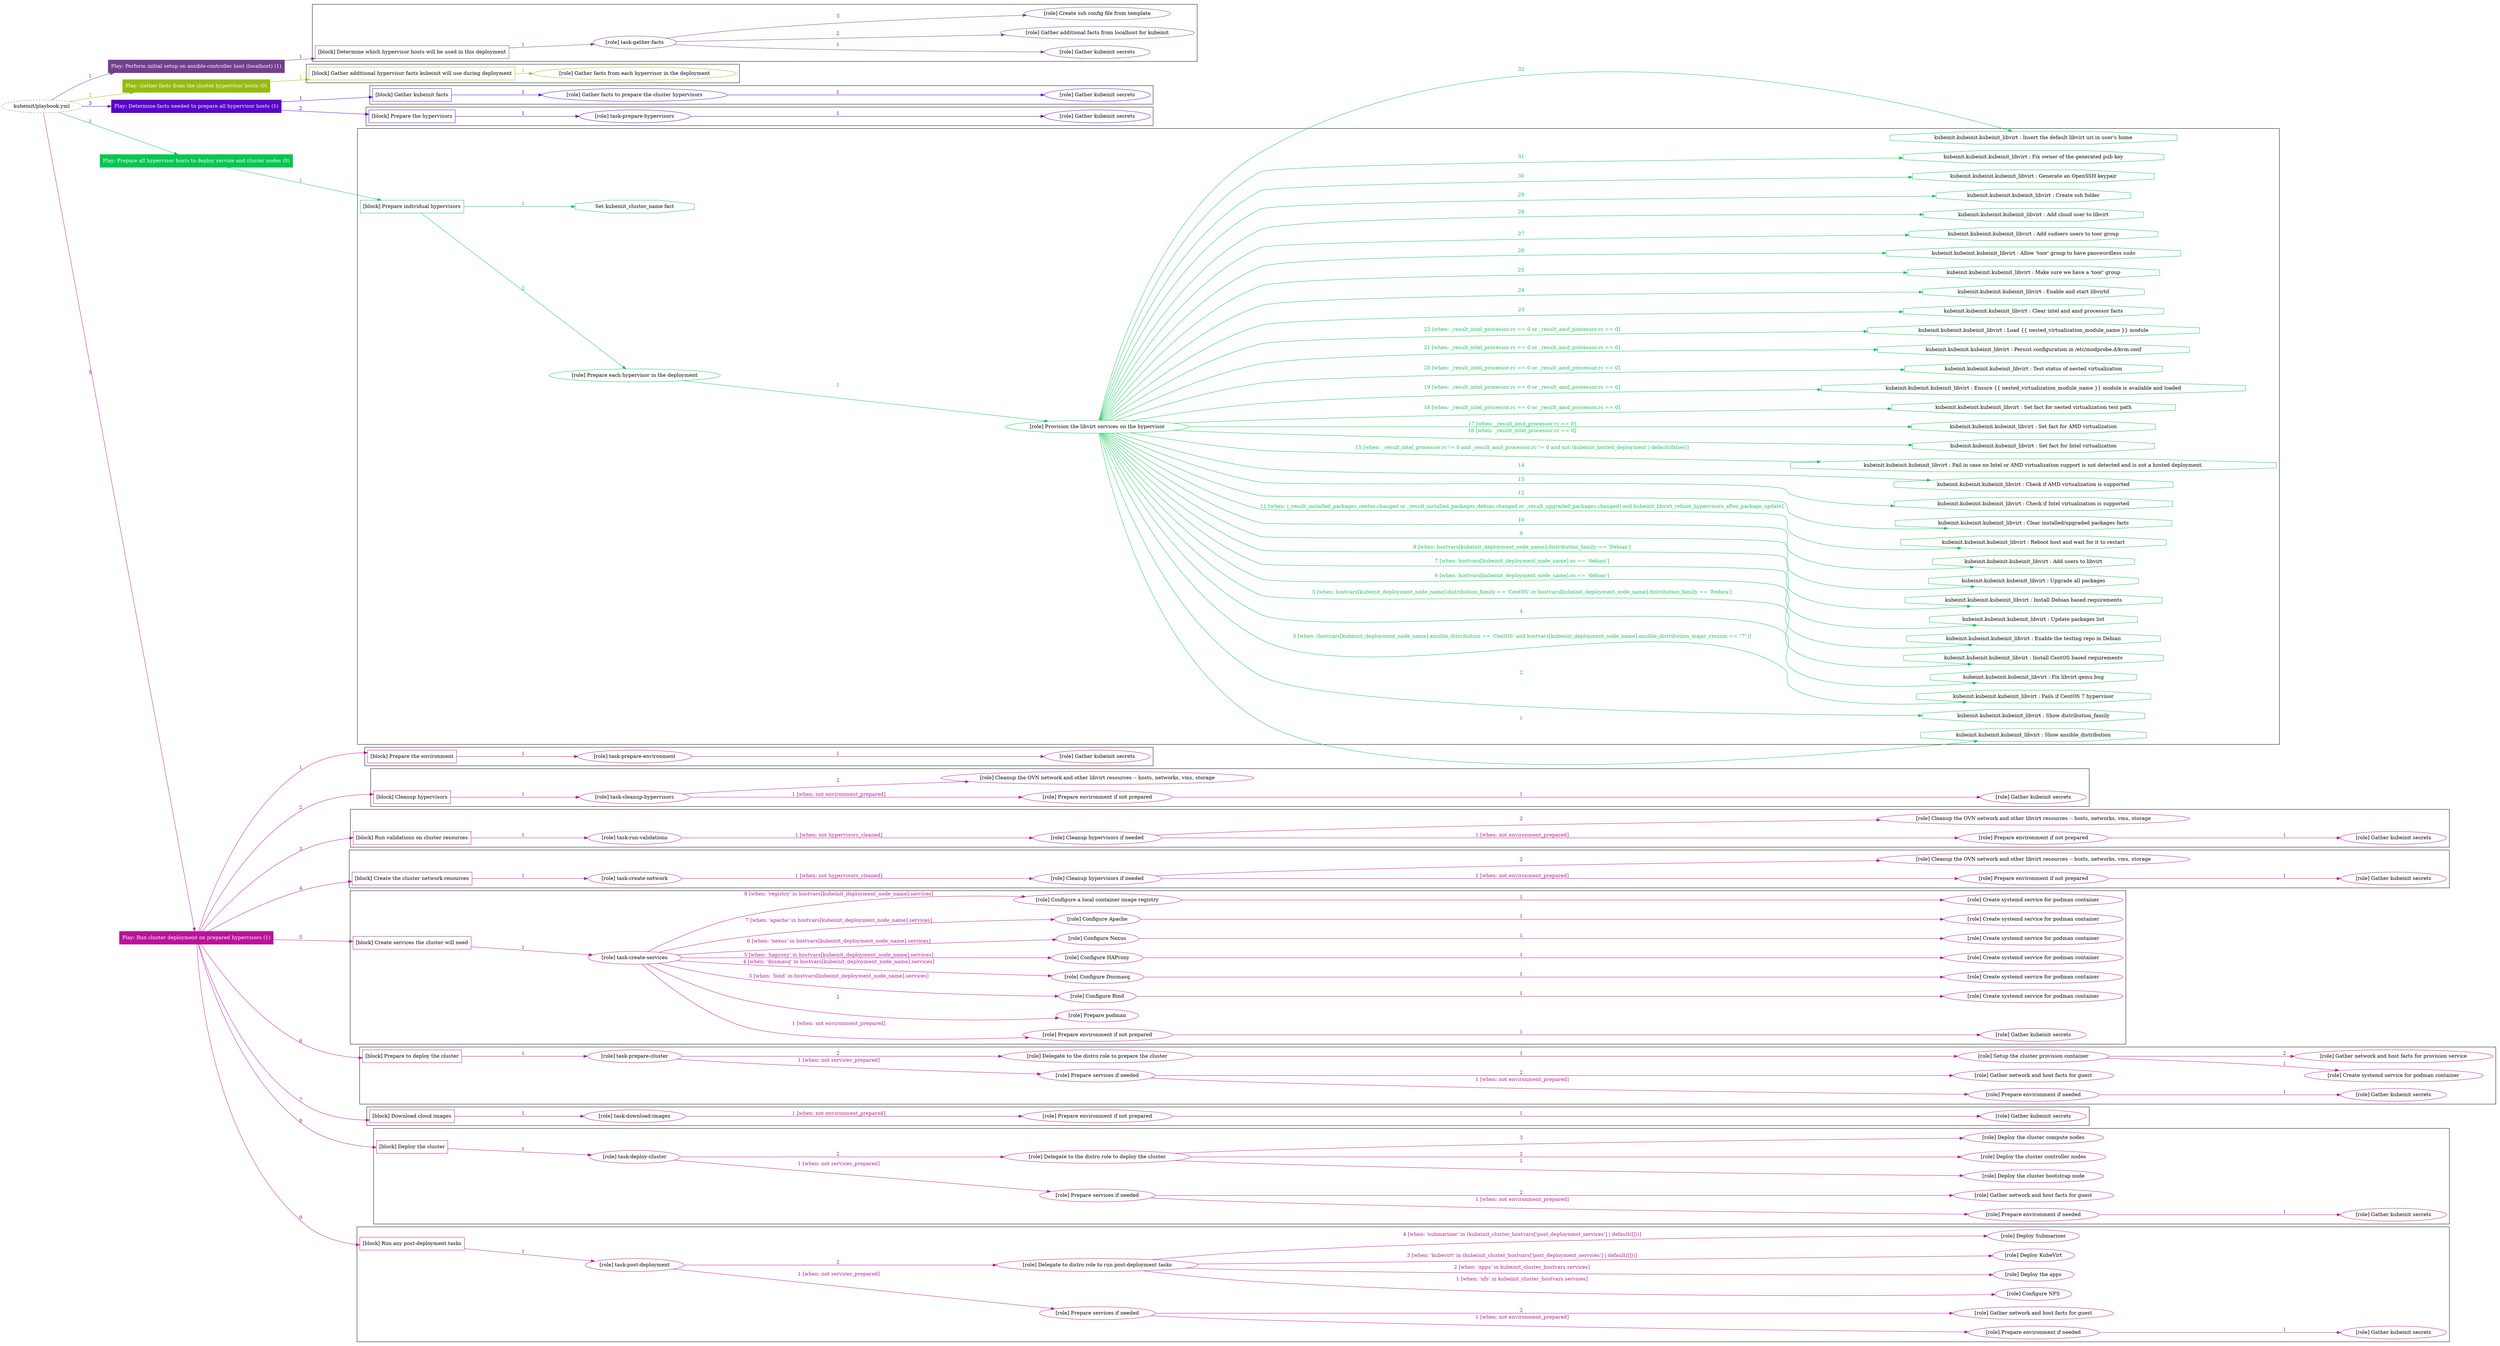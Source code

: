 digraph {
	graph [concentrate=true ordering=in rankdir=LR ratio=fill]
	edge [esep=5 sep=10]
	"kubeinit/playbook.yml" [URL="/home/runner/work/kubeinit/kubeinit/kubeinit/playbook.yml" id=playbook_eee17487 style=dotted]
	"kubeinit/playbook.yml" -> play_51c84864 [label="1 " color="#723e8e" fontcolor="#723e8e" id=edge_17001f1f labeltooltip="1 " tooltip="1 "]
	subgraph "Play: Perform initial setup on ansible-controller host (localhost) (1)" {
		play_51c84864 [label="Play: Perform initial setup on ansible-controller host (localhost) (1)" URL="/home/runner/work/kubeinit/kubeinit/kubeinit/playbook.yml" color="#723e8e" fontcolor="#ffffff" id=play_51c84864 shape=box style=filled tooltip=localhost]
		play_51c84864 -> block_b42829f3 [label=1 color="#723e8e" fontcolor="#723e8e" id=edge_86d66d93 labeltooltip=1 tooltip=1]
		subgraph cluster_block_b42829f3 {
			block_b42829f3 [label="[block] Determine which hypervisor hosts will be used in this deployment" URL="/home/runner/work/kubeinit/kubeinit/kubeinit/playbook.yml" color="#723e8e" id=block_b42829f3 labeltooltip="Determine which hypervisor hosts will be used in this deployment" shape=box tooltip="Determine which hypervisor hosts will be used in this deployment"]
			block_b42829f3 -> role_e17534de [label="1 " color="#723e8e" fontcolor="#723e8e" id=edge_4f4b98d3 labeltooltip="1 " tooltip="1 "]
			subgraph "task-gather-facts" {
				role_e17534de [label="[role] task-gather-facts" URL="/home/runner/work/kubeinit/kubeinit/kubeinit/playbook.yml" color="#723e8e" id=role_e17534de tooltip="task-gather-facts"]
				role_e17534de -> role_aac86983 [label="1 " color="#723e8e" fontcolor="#723e8e" id=edge_a7d7f62d labeltooltip="1 " tooltip="1 "]
				subgraph "Gather kubeinit secrets" {
					role_aac86983 [label="[role] Gather kubeinit secrets" URL="/home/runner/.ansible/collections/ansible_collections/kubeinit/kubeinit/roles/kubeinit_prepare/tasks/build_hypervisors_group.yml" color="#723e8e" id=role_aac86983 tooltip="Gather kubeinit secrets"]
				}
				role_e17534de -> role_e6e38bf9 [label="2 " color="#723e8e" fontcolor="#723e8e" id=edge_bf6f5079 labeltooltip="2 " tooltip="2 "]
				subgraph "Gather additional facts from localhost for kubeinit" {
					role_e6e38bf9 [label="[role] Gather additional facts from localhost for kubeinit" URL="/home/runner/.ansible/collections/ansible_collections/kubeinit/kubeinit/roles/kubeinit_prepare/tasks/build_hypervisors_group.yml" color="#723e8e" id=role_e6e38bf9 tooltip="Gather additional facts from localhost for kubeinit"]
				}
				role_e17534de -> role_c17a2ff7 [label="3 " color="#723e8e" fontcolor="#723e8e" id=edge_ed86608c labeltooltip="3 " tooltip="3 "]
				subgraph "Create ssh config file from template" {
					role_c17a2ff7 [label="[role] Create ssh config file from template" URL="/home/runner/.ansible/collections/ansible_collections/kubeinit/kubeinit/roles/kubeinit_prepare/tasks/build_hypervisors_group.yml" color="#723e8e" id=role_c17a2ff7 tooltip="Create ssh config file from template"]
				}
			}
		}
	}
	"kubeinit/playbook.yml" -> play_e828fafc [label="2 " color="#96bc10" fontcolor="#96bc10" id=edge_9ca5baa5 labeltooltip="2 " tooltip="2 "]
	subgraph "Play: Gather facts from the cluster hypervisor hosts (0)" {
		play_e828fafc [label="Play: Gather facts from the cluster hypervisor hosts (0)" URL="/home/runner/work/kubeinit/kubeinit/kubeinit/playbook.yml" color="#96bc10" fontcolor="#ffffff" id=play_e828fafc shape=box style=filled tooltip="Play: Gather facts from the cluster hypervisor hosts (0)"]
		play_e828fafc -> block_fffd7099 [label=1 color="#96bc10" fontcolor="#96bc10" id=edge_1f05249b labeltooltip=1 tooltip=1]
		subgraph cluster_block_fffd7099 {
			block_fffd7099 [label="[block] Gather additional hypervisor facts kubeinit will use during deployment" URL="/home/runner/work/kubeinit/kubeinit/kubeinit/playbook.yml" color="#96bc10" id=block_fffd7099 labeltooltip="Gather additional hypervisor facts kubeinit will use during deployment" shape=box tooltip="Gather additional hypervisor facts kubeinit will use during deployment"]
			block_fffd7099 -> role_979dbbd9 [label="1 " color="#96bc10" fontcolor="#96bc10" id=edge_84143d86 labeltooltip="1 " tooltip="1 "]
			subgraph "Gather facts from each hypervisor in the deployment" {
				role_979dbbd9 [label="[role] Gather facts from each hypervisor in the deployment" URL="/home/runner/work/kubeinit/kubeinit/kubeinit/playbook.yml" color="#96bc10" id=role_979dbbd9 tooltip="Gather facts from each hypervisor in the deployment"]
			}
		}
	}
	"kubeinit/playbook.yml" -> play_cdf564fc [label="3 " color="#5903c9" fontcolor="#5903c9" id=edge_a78376c3 labeltooltip="3 " tooltip="3 "]
	subgraph "Play: Determine facts needed to prepare all hypervisor hosts (1)" {
		play_cdf564fc [label="Play: Determine facts needed to prepare all hypervisor hosts (1)" URL="/home/runner/work/kubeinit/kubeinit/kubeinit/playbook.yml" color="#5903c9" fontcolor="#ffffff" id=play_cdf564fc shape=box style=filled tooltip=localhost]
		play_cdf564fc -> block_a71ff6fb [label=1 color="#5903c9" fontcolor="#5903c9" id=edge_b8e9ed52 labeltooltip=1 tooltip=1]
		subgraph cluster_block_a71ff6fb {
			block_a71ff6fb [label="[block] Gather kubeinit facts" URL="/home/runner/work/kubeinit/kubeinit/kubeinit/playbook.yml" color="#5903c9" id=block_a71ff6fb labeltooltip="Gather kubeinit facts" shape=box tooltip="Gather kubeinit facts"]
			block_a71ff6fb -> role_0455f6a4 [label="1 " color="#5903c9" fontcolor="#5903c9" id=edge_c8e82474 labeltooltip="1 " tooltip="1 "]
			subgraph "Gather facts to prepare the cluster hypervisors" {
				role_0455f6a4 [label="[role] Gather facts to prepare the cluster hypervisors" URL="/home/runner/work/kubeinit/kubeinit/kubeinit/playbook.yml" color="#5903c9" id=role_0455f6a4 tooltip="Gather facts to prepare the cluster hypervisors"]
				role_0455f6a4 -> role_c30722d1 [label="1 " color="#5903c9" fontcolor="#5903c9" id=edge_0daf46a0 labeltooltip="1 " tooltip="1 "]
				subgraph "Gather kubeinit secrets" {
					role_c30722d1 [label="[role] Gather kubeinit secrets" URL="/home/runner/.ansible/collections/ansible_collections/kubeinit/kubeinit/roles/kubeinit_prepare/tasks/gather_kubeinit_facts.yml" color="#5903c9" id=role_c30722d1 tooltip="Gather kubeinit secrets"]
				}
			}
		}
		play_cdf564fc -> block_2e474a03 [label=2 color="#5903c9" fontcolor="#5903c9" id=edge_0022567d labeltooltip=2 tooltip=2]
		subgraph cluster_block_2e474a03 {
			block_2e474a03 [label="[block] Prepare the hypervisors" URL="/home/runner/work/kubeinit/kubeinit/kubeinit/playbook.yml" color="#5903c9" id=block_2e474a03 labeltooltip="Prepare the hypervisors" shape=box tooltip="Prepare the hypervisors"]
			block_2e474a03 -> role_ded8661f [label="1 " color="#5903c9" fontcolor="#5903c9" id=edge_3e96e3b9 labeltooltip="1 " tooltip="1 "]
			subgraph "task-prepare-hypervisors" {
				role_ded8661f [label="[role] task-prepare-hypervisors" URL="/home/runner/work/kubeinit/kubeinit/kubeinit/playbook.yml" color="#5903c9" id=role_ded8661f tooltip="task-prepare-hypervisors"]
				role_ded8661f -> role_fd26560b [label="1 " color="#5903c9" fontcolor="#5903c9" id=edge_75e65d29 labeltooltip="1 " tooltip="1 "]
				subgraph "Gather kubeinit secrets" {
					role_fd26560b [label="[role] Gather kubeinit secrets" URL="/home/runner/.ansible/collections/ansible_collections/kubeinit/kubeinit/roles/kubeinit_prepare/tasks/gather_kubeinit_facts.yml" color="#5903c9" id=role_fd26560b tooltip="Gather kubeinit secrets"]
				}
			}
		}
	}
	"kubeinit/playbook.yml" -> play_bd50b5c1 [label="4 " color="#06c653" fontcolor="#06c653" id=edge_c337cd98 labeltooltip="4 " tooltip="4 "]
	subgraph "Play: Prepare all hypervisor hosts to deploy service and cluster nodes (0)" {
		play_bd50b5c1 [label="Play: Prepare all hypervisor hosts to deploy service and cluster nodes (0)" URL="/home/runner/work/kubeinit/kubeinit/kubeinit/playbook.yml" color="#06c653" fontcolor="#ffffff" id=play_bd50b5c1 shape=box style=filled tooltip="Play: Prepare all hypervisor hosts to deploy service and cluster nodes (0)"]
		play_bd50b5c1 -> block_68810e50 [label=1 color="#06c653" fontcolor="#06c653" id=edge_79bfdb6b labeltooltip=1 tooltip=1]
		subgraph cluster_block_68810e50 {
			block_68810e50 [label="[block] Prepare individual hypervisors" URL="/home/runner/work/kubeinit/kubeinit/kubeinit/playbook.yml" color="#06c653" id=block_68810e50 labeltooltip="Prepare individual hypervisors" shape=box tooltip="Prepare individual hypervisors"]
			block_68810e50 -> role_e403179e [label="2 " color="#06c653" fontcolor="#06c653" id=edge_1940b22f labeltooltip="2 " tooltip="2 "]
			subgraph "Prepare each hypervisor in the deployment" {
				role_e403179e [label="[role] Prepare each hypervisor in the deployment" URL="/home/runner/work/kubeinit/kubeinit/kubeinit/playbook.yml" color="#06c653" id=role_e403179e tooltip="Prepare each hypervisor in the deployment"]
				role_e403179e -> role_c7617b25 [label="1 " color="#06c653" fontcolor="#06c653" id=edge_ad38b9e5 labeltooltip="1 " tooltip="1 "]
				subgraph "Provision the libvirt services on the hypervisor" {
					role_c7617b25 [label="[role] Provision the libvirt services on the hypervisor" URL="/home/runner/.ansible/collections/ansible_collections/kubeinit/kubeinit/roles/kubeinit_prepare/tasks/prepare_hypervisor.yml" color="#06c653" id=role_c7617b25 tooltip="Provision the libvirt services on the hypervisor"]
					task_015330b9 [label="kubeinit.kubeinit.kubeinit_libvirt : Show ansible_distribution" URL="/home/runner/.ansible/collections/ansible_collections/kubeinit/kubeinit/roles/kubeinit_libvirt/tasks/main.yml" color="#06c653" id=task_015330b9 shape=octagon tooltip="kubeinit.kubeinit.kubeinit_libvirt : Show ansible_distribution"]
					role_c7617b25 -> task_015330b9 [label="1 " color="#06c653" fontcolor="#06c653" id=edge_4a98eef2 labeltooltip="1 " tooltip="1 "]
					task_9ec7dd40 [label="kubeinit.kubeinit.kubeinit_libvirt : Show distribution_family" URL="/home/runner/.ansible/collections/ansible_collections/kubeinit/kubeinit/roles/kubeinit_libvirt/tasks/main.yml" color="#06c653" id=task_9ec7dd40 shape=octagon tooltip="kubeinit.kubeinit.kubeinit_libvirt : Show distribution_family"]
					role_c7617b25 -> task_9ec7dd40 [label="2 " color="#06c653" fontcolor="#06c653" id=edge_1733e21b labeltooltip="2 " tooltip="2 "]
					task_d15f31a3 [label="kubeinit.kubeinit.kubeinit_libvirt : Fails if CentOS 7 hypervisor" URL="/home/runner/.ansible/collections/ansible_collections/kubeinit/kubeinit/roles/kubeinit_libvirt/tasks/main.yml" color="#06c653" id=task_d15f31a3 shape=octagon tooltip="kubeinit.kubeinit.kubeinit_libvirt : Fails if CentOS 7 hypervisor"]
					role_c7617b25 -> task_d15f31a3 [label="3 [when: (hostvars[kubeinit_deployment_node_name].ansible_distribution == 'CentOS' and hostvars[kubeinit_deployment_node_name].ansible_distribution_major_version == \"7\")]" color="#06c653" fontcolor="#06c653" id=edge_605891ac labeltooltip="3 [when: (hostvars[kubeinit_deployment_node_name].ansible_distribution == 'CentOS' and hostvars[kubeinit_deployment_node_name].ansible_distribution_major_version == \"7\")]" tooltip="3 [when: (hostvars[kubeinit_deployment_node_name].ansible_distribution == 'CentOS' and hostvars[kubeinit_deployment_node_name].ansible_distribution_major_version == \"7\")]"]
					task_e585adc6 [label="kubeinit.kubeinit.kubeinit_libvirt : Fix libvirt qemu bug" URL="/home/runner/.ansible/collections/ansible_collections/kubeinit/kubeinit/roles/kubeinit_libvirt/tasks/main.yml" color="#06c653" id=task_e585adc6 shape=octagon tooltip="kubeinit.kubeinit.kubeinit_libvirt : Fix libvirt qemu bug"]
					role_c7617b25 -> task_e585adc6 [label="4 " color="#06c653" fontcolor="#06c653" id=edge_732dd17a labeltooltip="4 " tooltip="4 "]
					task_e45b2b1a [label="kubeinit.kubeinit.kubeinit_libvirt : Install CentOS based requirements" URL="/home/runner/.ansible/collections/ansible_collections/kubeinit/kubeinit/roles/kubeinit_libvirt/tasks/main.yml" color="#06c653" id=task_e45b2b1a shape=octagon tooltip="kubeinit.kubeinit.kubeinit_libvirt : Install CentOS based requirements"]
					role_c7617b25 -> task_e45b2b1a [label="5 [when: hostvars[kubeinit_deployment_node_name].distribution_family == 'CentOS' or hostvars[kubeinit_deployment_node_name].distribution_family == 'Fedora']" color="#06c653" fontcolor="#06c653" id=edge_e744ebd6 labeltooltip="5 [when: hostvars[kubeinit_deployment_node_name].distribution_family == 'CentOS' or hostvars[kubeinit_deployment_node_name].distribution_family == 'Fedora']" tooltip="5 [when: hostvars[kubeinit_deployment_node_name].distribution_family == 'CentOS' or hostvars[kubeinit_deployment_node_name].distribution_family == 'Fedora']"]
					task_3b630af4 [label="kubeinit.kubeinit.kubeinit_libvirt : Enable the testing repo in Debian" URL="/home/runner/.ansible/collections/ansible_collections/kubeinit/kubeinit/roles/kubeinit_libvirt/tasks/main.yml" color="#06c653" id=task_3b630af4 shape=octagon tooltip="kubeinit.kubeinit.kubeinit_libvirt : Enable the testing repo in Debian"]
					role_c7617b25 -> task_3b630af4 [label="6 [when: hostvars[kubeinit_deployment_node_name].os == 'debian']" color="#06c653" fontcolor="#06c653" id=edge_eb580d60 labeltooltip="6 [when: hostvars[kubeinit_deployment_node_name].os == 'debian']" tooltip="6 [when: hostvars[kubeinit_deployment_node_name].os == 'debian']"]
					task_eb8d764b [label="kubeinit.kubeinit.kubeinit_libvirt : Update packages list" URL="/home/runner/.ansible/collections/ansible_collections/kubeinit/kubeinit/roles/kubeinit_libvirt/tasks/main.yml" color="#06c653" id=task_eb8d764b shape=octagon tooltip="kubeinit.kubeinit.kubeinit_libvirt : Update packages list"]
					role_c7617b25 -> task_eb8d764b [label="7 [when: hostvars[kubeinit_deployment_node_name].os == 'debian']" color="#06c653" fontcolor="#06c653" id=edge_65a8851b labeltooltip="7 [when: hostvars[kubeinit_deployment_node_name].os == 'debian']" tooltip="7 [when: hostvars[kubeinit_deployment_node_name].os == 'debian']"]
					task_95019a1d [label="kubeinit.kubeinit.kubeinit_libvirt : Install Debian based requirements" URL="/home/runner/.ansible/collections/ansible_collections/kubeinit/kubeinit/roles/kubeinit_libvirt/tasks/main.yml" color="#06c653" id=task_95019a1d shape=octagon tooltip="kubeinit.kubeinit.kubeinit_libvirt : Install Debian based requirements"]
					role_c7617b25 -> task_95019a1d [label="8 [when: hostvars[kubeinit_deployment_node_name].distribution_family == 'Debian']" color="#06c653" fontcolor="#06c653" id=edge_958605c6 labeltooltip="8 [when: hostvars[kubeinit_deployment_node_name].distribution_family == 'Debian']" tooltip="8 [when: hostvars[kubeinit_deployment_node_name].distribution_family == 'Debian']"]
					task_ad9340c2 [label="kubeinit.kubeinit.kubeinit_libvirt : Upgrade all packages" URL="/home/runner/.ansible/collections/ansible_collections/kubeinit/kubeinit/roles/kubeinit_libvirt/tasks/main.yml" color="#06c653" id=task_ad9340c2 shape=octagon tooltip="kubeinit.kubeinit.kubeinit_libvirt : Upgrade all packages"]
					role_c7617b25 -> task_ad9340c2 [label="9 " color="#06c653" fontcolor="#06c653" id=edge_3aa9dc82 labeltooltip="9 " tooltip="9 "]
					task_238c9823 [label="kubeinit.kubeinit.kubeinit_libvirt : Add users to libvirt" URL="/home/runner/.ansible/collections/ansible_collections/kubeinit/kubeinit/roles/kubeinit_libvirt/tasks/main.yml" color="#06c653" id=task_238c9823 shape=octagon tooltip="kubeinit.kubeinit.kubeinit_libvirt : Add users to libvirt"]
					role_c7617b25 -> task_238c9823 [label="10 " color="#06c653" fontcolor="#06c653" id=edge_38fa9085 labeltooltip="10 " tooltip="10 "]
					task_ed1239c3 [label="kubeinit.kubeinit.kubeinit_libvirt : Reboot host and wait for it to restart" URL="/home/runner/.ansible/collections/ansible_collections/kubeinit/kubeinit/roles/kubeinit_libvirt/tasks/main.yml" color="#06c653" id=task_ed1239c3 shape=octagon tooltip="kubeinit.kubeinit.kubeinit_libvirt : Reboot host and wait for it to restart"]
					role_c7617b25 -> task_ed1239c3 [label="11 [when: (_result_installed_packages_centos.changed or _result_installed_packages_debian.changed or _result_upgraded_packages.changed) and kubeinit_libvirt_reboot_hypervisors_after_package_update]" color="#06c653" fontcolor="#06c653" id=edge_046ce49f labeltooltip="11 [when: (_result_installed_packages_centos.changed or _result_installed_packages_debian.changed or _result_upgraded_packages.changed) and kubeinit_libvirt_reboot_hypervisors_after_package_update]" tooltip="11 [when: (_result_installed_packages_centos.changed or _result_installed_packages_debian.changed or _result_upgraded_packages.changed) and kubeinit_libvirt_reboot_hypervisors_after_package_update]"]
					task_f96554d4 [label="kubeinit.kubeinit.kubeinit_libvirt : Clear installed/upgraded packages facts" URL="/home/runner/.ansible/collections/ansible_collections/kubeinit/kubeinit/roles/kubeinit_libvirt/tasks/main.yml" color="#06c653" id=task_f96554d4 shape=octagon tooltip="kubeinit.kubeinit.kubeinit_libvirt : Clear installed/upgraded packages facts"]
					role_c7617b25 -> task_f96554d4 [label="12 " color="#06c653" fontcolor="#06c653" id=edge_8c38bce2 labeltooltip="12 " tooltip="12 "]
					task_6164ec23 [label="kubeinit.kubeinit.kubeinit_libvirt : Check if Intel virtualization is supported" URL="/home/runner/.ansible/collections/ansible_collections/kubeinit/kubeinit/roles/kubeinit_libvirt/tasks/main.yml" color="#06c653" id=task_6164ec23 shape=octagon tooltip="kubeinit.kubeinit.kubeinit_libvirt : Check if Intel virtualization is supported"]
					role_c7617b25 -> task_6164ec23 [label="13 " color="#06c653" fontcolor="#06c653" id=edge_c6c0af96 labeltooltip="13 " tooltip="13 "]
					task_7b1be073 [label="kubeinit.kubeinit.kubeinit_libvirt : Check if AMD virtualization is supported" URL="/home/runner/.ansible/collections/ansible_collections/kubeinit/kubeinit/roles/kubeinit_libvirt/tasks/main.yml" color="#06c653" id=task_7b1be073 shape=octagon tooltip="kubeinit.kubeinit.kubeinit_libvirt : Check if AMD virtualization is supported"]
					role_c7617b25 -> task_7b1be073 [label="14 " color="#06c653" fontcolor="#06c653" id=edge_702dd2bf labeltooltip="14 " tooltip="14 "]
					task_9d811d13 [label="kubeinit.kubeinit.kubeinit_libvirt : Fail in case no Intel or AMD virtualization support is not detected and is not a hosted deployment." URL="/home/runner/.ansible/collections/ansible_collections/kubeinit/kubeinit/roles/kubeinit_libvirt/tasks/main.yml" color="#06c653" id=task_9d811d13 shape=octagon tooltip="kubeinit.kubeinit.kubeinit_libvirt : Fail in case no Intel or AMD virtualization support is not detected and is not a hosted deployment."]
					role_c7617b25 -> task_9d811d13 [label="15 [when: _result_intel_processor.rc != 0 and _result_amd_processor.rc != 0 and not (kubeinit_hosted_deployment | default(false))]" color="#06c653" fontcolor="#06c653" id=edge_3e4dd6f5 labeltooltip="15 [when: _result_intel_processor.rc != 0 and _result_amd_processor.rc != 0 and not (kubeinit_hosted_deployment | default(false))]" tooltip="15 [when: _result_intel_processor.rc != 0 and _result_amd_processor.rc != 0 and not (kubeinit_hosted_deployment | default(false))]"]
					task_8ad94d6e [label="kubeinit.kubeinit.kubeinit_libvirt : Set fact for Intel virtualization" URL="/home/runner/.ansible/collections/ansible_collections/kubeinit/kubeinit/roles/kubeinit_libvirt/tasks/main.yml" color="#06c653" id=task_8ad94d6e shape=octagon tooltip="kubeinit.kubeinit.kubeinit_libvirt : Set fact for Intel virtualization"]
					role_c7617b25 -> task_8ad94d6e [label="16 [when: _result_intel_processor.rc == 0]" color="#06c653" fontcolor="#06c653" id=edge_28bbbede labeltooltip="16 [when: _result_intel_processor.rc == 0]" tooltip="16 [when: _result_intel_processor.rc == 0]"]
					task_2ecea1d0 [label="kubeinit.kubeinit.kubeinit_libvirt : Set fact for AMD virtualization" URL="/home/runner/.ansible/collections/ansible_collections/kubeinit/kubeinit/roles/kubeinit_libvirt/tasks/main.yml" color="#06c653" id=task_2ecea1d0 shape=octagon tooltip="kubeinit.kubeinit.kubeinit_libvirt : Set fact for AMD virtualization"]
					role_c7617b25 -> task_2ecea1d0 [label="17 [when: _result_amd_processor.rc == 0]" color="#06c653" fontcolor="#06c653" id=edge_5aa2f07c labeltooltip="17 [when: _result_amd_processor.rc == 0]" tooltip="17 [when: _result_amd_processor.rc == 0]"]
					task_29f33b6a [label="kubeinit.kubeinit.kubeinit_libvirt : Set fact for nested virtualization test path" URL="/home/runner/.ansible/collections/ansible_collections/kubeinit/kubeinit/roles/kubeinit_libvirt/tasks/main.yml" color="#06c653" id=task_29f33b6a shape=octagon tooltip="kubeinit.kubeinit.kubeinit_libvirt : Set fact for nested virtualization test path"]
					role_c7617b25 -> task_29f33b6a [label="18 [when: _result_intel_processor.rc == 0 or _result_amd_processor.rc == 0]" color="#06c653" fontcolor="#06c653" id=edge_4415005d labeltooltip="18 [when: _result_intel_processor.rc == 0 or _result_amd_processor.rc == 0]" tooltip="18 [when: _result_intel_processor.rc == 0 or _result_amd_processor.rc == 0]"]
					task_38138390 [label="kubeinit.kubeinit.kubeinit_libvirt : Ensure {{ nested_virtualization_module_name }} module is available and loaded" URL="/home/runner/.ansible/collections/ansible_collections/kubeinit/kubeinit/roles/kubeinit_libvirt/tasks/main.yml" color="#06c653" id=task_38138390 shape=octagon tooltip="kubeinit.kubeinit.kubeinit_libvirt : Ensure {{ nested_virtualization_module_name }} module is available and loaded"]
					role_c7617b25 -> task_38138390 [label="19 [when: _result_intel_processor.rc == 0 or _result_amd_processor.rc == 0]" color="#06c653" fontcolor="#06c653" id=edge_71aafdf5 labeltooltip="19 [when: _result_intel_processor.rc == 0 or _result_amd_processor.rc == 0]" tooltip="19 [when: _result_intel_processor.rc == 0 or _result_amd_processor.rc == 0]"]
					task_ad3ddf7b [label="kubeinit.kubeinit.kubeinit_libvirt : Test status of nested virtualization" URL="/home/runner/.ansible/collections/ansible_collections/kubeinit/kubeinit/roles/kubeinit_libvirt/tasks/main.yml" color="#06c653" id=task_ad3ddf7b shape=octagon tooltip="kubeinit.kubeinit.kubeinit_libvirt : Test status of nested virtualization"]
					role_c7617b25 -> task_ad3ddf7b [label="20 [when: _result_intel_processor.rc == 0 or _result_amd_processor.rc == 0]" color="#06c653" fontcolor="#06c653" id=edge_3aa861c5 labeltooltip="20 [when: _result_intel_processor.rc == 0 or _result_amd_processor.rc == 0]" tooltip="20 [when: _result_intel_processor.rc == 0 or _result_amd_processor.rc == 0]"]
					task_6486bb19 [label="kubeinit.kubeinit.kubeinit_libvirt : Persist configuration in /etc/modprobe.d/kvm.conf" URL="/home/runner/.ansible/collections/ansible_collections/kubeinit/kubeinit/roles/kubeinit_libvirt/tasks/main.yml" color="#06c653" id=task_6486bb19 shape=octagon tooltip="kubeinit.kubeinit.kubeinit_libvirt : Persist configuration in /etc/modprobe.d/kvm.conf"]
					role_c7617b25 -> task_6486bb19 [label="21 [when: _result_intel_processor.rc == 0 or _result_amd_processor.rc == 0]" color="#06c653" fontcolor="#06c653" id=edge_a849293a labeltooltip="21 [when: _result_intel_processor.rc == 0 or _result_amd_processor.rc == 0]" tooltip="21 [when: _result_intel_processor.rc == 0 or _result_amd_processor.rc == 0]"]
					task_41b45206 [label="kubeinit.kubeinit.kubeinit_libvirt : Load {{ nested_virtualization_module_name }} module" URL="/home/runner/.ansible/collections/ansible_collections/kubeinit/kubeinit/roles/kubeinit_libvirt/tasks/main.yml" color="#06c653" id=task_41b45206 shape=octagon tooltip="kubeinit.kubeinit.kubeinit_libvirt : Load {{ nested_virtualization_module_name }} module"]
					role_c7617b25 -> task_41b45206 [label="22 [when: _result_intel_processor.rc == 0 or _result_amd_processor.rc == 0]" color="#06c653" fontcolor="#06c653" id=edge_1369be1d labeltooltip="22 [when: _result_intel_processor.rc == 0 or _result_amd_processor.rc == 0]" tooltip="22 [when: _result_intel_processor.rc == 0 or _result_amd_processor.rc == 0]"]
					task_db093851 [label="kubeinit.kubeinit.kubeinit_libvirt : Clear intel and amd processor facts" URL="/home/runner/.ansible/collections/ansible_collections/kubeinit/kubeinit/roles/kubeinit_libvirt/tasks/main.yml" color="#06c653" id=task_db093851 shape=octagon tooltip="kubeinit.kubeinit.kubeinit_libvirt : Clear intel and amd processor facts"]
					role_c7617b25 -> task_db093851 [label="23 " color="#06c653" fontcolor="#06c653" id=edge_5dc56da8 labeltooltip="23 " tooltip="23 "]
					task_4029e12a [label="kubeinit.kubeinit.kubeinit_libvirt : Enable and start libvirtd" URL="/home/runner/.ansible/collections/ansible_collections/kubeinit/kubeinit/roles/kubeinit_libvirt/tasks/main.yml" color="#06c653" id=task_4029e12a shape=octagon tooltip="kubeinit.kubeinit.kubeinit_libvirt : Enable and start libvirtd"]
					role_c7617b25 -> task_4029e12a [label="24 " color="#06c653" fontcolor="#06c653" id=edge_35e9bfd1 labeltooltip="24 " tooltip="24 "]
					task_556ccbc8 [label="kubeinit.kubeinit.kubeinit_libvirt : Make sure we have a 'toor' group" URL="/home/runner/.ansible/collections/ansible_collections/kubeinit/kubeinit/roles/kubeinit_libvirt/tasks/60_create_cloud_user.yml" color="#06c653" id=task_556ccbc8 shape=octagon tooltip="kubeinit.kubeinit.kubeinit_libvirt : Make sure we have a 'toor' group"]
					role_c7617b25 -> task_556ccbc8 [label="25 " color="#06c653" fontcolor="#06c653" id=edge_c5c4e26c labeltooltip="25 " tooltip="25 "]
					task_5ec253b6 [label="kubeinit.kubeinit.kubeinit_libvirt : Allow 'toor' group to have passwordless sudo" URL="/home/runner/.ansible/collections/ansible_collections/kubeinit/kubeinit/roles/kubeinit_libvirt/tasks/60_create_cloud_user.yml" color="#06c653" id=task_5ec253b6 shape=octagon tooltip="kubeinit.kubeinit.kubeinit_libvirt : Allow 'toor' group to have passwordless sudo"]
					role_c7617b25 -> task_5ec253b6 [label="26 " color="#06c653" fontcolor="#06c653" id=edge_103ed4a8 labeltooltip="26 " tooltip="26 "]
					task_e4017126 [label="kubeinit.kubeinit.kubeinit_libvirt : Add sudoers users to toor group" URL="/home/runner/.ansible/collections/ansible_collections/kubeinit/kubeinit/roles/kubeinit_libvirt/tasks/60_create_cloud_user.yml" color="#06c653" id=task_e4017126 shape=octagon tooltip="kubeinit.kubeinit.kubeinit_libvirt : Add sudoers users to toor group"]
					role_c7617b25 -> task_e4017126 [label="27 " color="#06c653" fontcolor="#06c653" id=edge_ec842472 labeltooltip="27 " tooltip="27 "]
					task_3cc05cb7 [label="kubeinit.kubeinit.kubeinit_libvirt : Add cloud user to libvirt" URL="/home/runner/.ansible/collections/ansible_collections/kubeinit/kubeinit/roles/kubeinit_libvirt/tasks/60_create_cloud_user.yml" color="#06c653" id=task_3cc05cb7 shape=octagon tooltip="kubeinit.kubeinit.kubeinit_libvirt : Add cloud user to libvirt"]
					role_c7617b25 -> task_3cc05cb7 [label="28 " color="#06c653" fontcolor="#06c653" id=edge_945f0028 labeltooltip="28 " tooltip="28 "]
					task_2c7e59d4 [label="kubeinit.kubeinit.kubeinit_libvirt : Create ssh folder" URL="/home/runner/.ansible/collections/ansible_collections/kubeinit/kubeinit/roles/kubeinit_libvirt/tasks/60_create_cloud_user.yml" color="#06c653" id=task_2c7e59d4 shape=octagon tooltip="kubeinit.kubeinit.kubeinit_libvirt : Create ssh folder"]
					role_c7617b25 -> task_2c7e59d4 [label="29 " color="#06c653" fontcolor="#06c653" id=edge_9e4cb44d labeltooltip="29 " tooltip="29 "]
					task_6d84a976 [label="kubeinit.kubeinit.kubeinit_libvirt : Generate an OpenSSH keypair" URL="/home/runner/.ansible/collections/ansible_collections/kubeinit/kubeinit/roles/kubeinit_libvirt/tasks/60_create_cloud_user.yml" color="#06c653" id=task_6d84a976 shape=octagon tooltip="kubeinit.kubeinit.kubeinit_libvirt : Generate an OpenSSH keypair"]
					role_c7617b25 -> task_6d84a976 [label="30 " color="#06c653" fontcolor="#06c653" id=edge_2eaa1618 labeltooltip="30 " tooltip="30 "]
					task_5c7c69ca [label="kubeinit.kubeinit.kubeinit_libvirt : Fix owner of the generated pub key" URL="/home/runner/.ansible/collections/ansible_collections/kubeinit/kubeinit/roles/kubeinit_libvirt/tasks/60_create_cloud_user.yml" color="#06c653" id=task_5c7c69ca shape=octagon tooltip="kubeinit.kubeinit.kubeinit_libvirt : Fix owner of the generated pub key"]
					role_c7617b25 -> task_5c7c69ca [label="31 " color="#06c653" fontcolor="#06c653" id=edge_d173e827 labeltooltip="31 " tooltip="31 "]
					task_ea8313d4 [label="kubeinit.kubeinit.kubeinit_libvirt : Insert the default libvirt uri in user's home" URL="/home/runner/.ansible/collections/ansible_collections/kubeinit/kubeinit/roles/kubeinit_libvirt/tasks/60_create_cloud_user.yml" color="#06c653" id=task_ea8313d4 shape=octagon tooltip="kubeinit.kubeinit.kubeinit_libvirt : Insert the default libvirt uri in user's home"]
					role_c7617b25 -> task_ea8313d4 [label="32 " color="#06c653" fontcolor="#06c653" id=edge_99131bd3 labeltooltip="32 " tooltip="32 "]
				}
			}
			task_06346f98 [label="Set kubeinit_cluster_name fact" URL="/home/runner/work/kubeinit/kubeinit/kubeinit/playbook.yml" color="#06c653" id=task_06346f98 shape=octagon tooltip="Set kubeinit_cluster_name fact"]
			block_68810e50 -> task_06346f98 [label="1 " color="#06c653" fontcolor="#06c653" id=edge_8189c5a0 labeltooltip="1 " tooltip="1 "]
		}
	}
	"kubeinit/playbook.yml" -> play_293ced9f [label="5 " color="#b9139a" fontcolor="#b9139a" id=edge_e6c5b425 labeltooltip="5 " tooltip="5 "]
	subgraph "Play: Run cluster deployment on prepared hypervisors (1)" {
		play_293ced9f [label="Play: Run cluster deployment on prepared hypervisors (1)" URL="/home/runner/work/kubeinit/kubeinit/kubeinit/playbook.yml" color="#b9139a" fontcolor="#ffffff" id=play_293ced9f shape=box style=filled tooltip=localhost]
		play_293ced9f -> block_3635fad3 [label=1 color="#b9139a" fontcolor="#b9139a" id=edge_dfffbebf labeltooltip=1 tooltip=1]
		subgraph cluster_block_3635fad3 {
			block_3635fad3 [label="[block] Prepare the environment" URL="/home/runner/work/kubeinit/kubeinit/kubeinit/playbook.yml" color="#b9139a" id=block_3635fad3 labeltooltip="Prepare the environment" shape=box tooltip="Prepare the environment"]
			block_3635fad3 -> role_6af7da75 [label="1 " color="#b9139a" fontcolor="#b9139a" id=edge_0d63e9f2 labeltooltip="1 " tooltip="1 "]
			subgraph "task-prepare-environment" {
				role_6af7da75 [label="[role] task-prepare-environment" URL="/home/runner/work/kubeinit/kubeinit/kubeinit/playbook.yml" color="#b9139a" id=role_6af7da75 tooltip="task-prepare-environment"]
				role_6af7da75 -> role_1fc33979 [label="1 " color="#b9139a" fontcolor="#b9139a" id=edge_d4e599e3 labeltooltip="1 " tooltip="1 "]
				subgraph "Gather kubeinit secrets" {
					role_1fc33979 [label="[role] Gather kubeinit secrets" URL="/home/runner/.ansible/collections/ansible_collections/kubeinit/kubeinit/roles/kubeinit_prepare/tasks/gather_kubeinit_facts.yml" color="#b9139a" id=role_1fc33979 tooltip="Gather kubeinit secrets"]
				}
			}
		}
		play_293ced9f -> block_34056d28 [label=2 color="#b9139a" fontcolor="#b9139a" id=edge_2aecd92a labeltooltip=2 tooltip=2]
		subgraph cluster_block_34056d28 {
			block_34056d28 [label="[block] Cleanup hypervisors" URL="/home/runner/work/kubeinit/kubeinit/kubeinit/playbook.yml" color="#b9139a" id=block_34056d28 labeltooltip="Cleanup hypervisors" shape=box tooltip="Cleanup hypervisors"]
			block_34056d28 -> role_6ba0d4c5 [label="1 " color="#b9139a" fontcolor="#b9139a" id=edge_3aba0d9e labeltooltip="1 " tooltip="1 "]
			subgraph "task-cleanup-hypervisors" {
				role_6ba0d4c5 [label="[role] task-cleanup-hypervisors" URL="/home/runner/work/kubeinit/kubeinit/kubeinit/playbook.yml" color="#b9139a" id=role_6ba0d4c5 tooltip="task-cleanup-hypervisors"]
				role_6ba0d4c5 -> role_a9838c6d [label="1 [when: not environment_prepared]" color="#b9139a" fontcolor="#b9139a" id=edge_003e3483 labeltooltip="1 [when: not environment_prepared]" tooltip="1 [when: not environment_prepared]"]
				subgraph "Prepare environment if not prepared" {
					role_a9838c6d [label="[role] Prepare environment if not prepared" URL="/home/runner/.ansible/collections/ansible_collections/kubeinit/kubeinit/roles/kubeinit_prepare/tasks/cleanup_hypervisors.yml" color="#b9139a" id=role_a9838c6d tooltip="Prepare environment if not prepared"]
					role_a9838c6d -> role_9b9b7a41 [label="1 " color="#b9139a" fontcolor="#b9139a" id=edge_221cab83 labeltooltip="1 " tooltip="1 "]
					subgraph "Gather kubeinit secrets" {
						role_9b9b7a41 [label="[role] Gather kubeinit secrets" URL="/home/runner/.ansible/collections/ansible_collections/kubeinit/kubeinit/roles/kubeinit_prepare/tasks/gather_kubeinit_facts.yml" color="#b9139a" id=role_9b9b7a41 tooltip="Gather kubeinit secrets"]
					}
				}
				role_6ba0d4c5 -> role_0c281ba6 [label="2 " color="#b9139a" fontcolor="#b9139a" id=edge_74115231 labeltooltip="2 " tooltip="2 "]
				subgraph "Cleanup the OVN network and other libvirt resources -- hosts, networks, vms, storage" {
					role_0c281ba6 [label="[role] Cleanup the OVN network and other libvirt resources -- hosts, networks, vms, storage" URL="/home/runner/.ansible/collections/ansible_collections/kubeinit/kubeinit/roles/kubeinit_prepare/tasks/cleanup_hypervisors.yml" color="#b9139a" id=role_0c281ba6 tooltip="Cleanup the OVN network and other libvirt resources -- hosts, networks, vms, storage"]
				}
			}
		}
		play_293ced9f -> block_608d15e8 [label=3 color="#b9139a" fontcolor="#b9139a" id=edge_9f206c20 labeltooltip=3 tooltip=3]
		subgraph cluster_block_608d15e8 {
			block_608d15e8 [label="[block] Run validations on cluster resources" URL="/home/runner/work/kubeinit/kubeinit/kubeinit/playbook.yml" color="#b9139a" id=block_608d15e8 labeltooltip="Run validations on cluster resources" shape=box tooltip="Run validations on cluster resources"]
			block_608d15e8 -> role_14f5b5cc [label="1 " color="#b9139a" fontcolor="#b9139a" id=edge_e359187f labeltooltip="1 " tooltip="1 "]
			subgraph "task-run-validations" {
				role_14f5b5cc [label="[role] task-run-validations" URL="/home/runner/work/kubeinit/kubeinit/kubeinit/playbook.yml" color="#b9139a" id=role_14f5b5cc tooltip="task-run-validations"]
				role_14f5b5cc -> role_c341d923 [label="1 [when: not hypervisors_cleaned]" color="#b9139a" fontcolor="#b9139a" id=edge_6bb7f006 labeltooltip="1 [when: not hypervisors_cleaned]" tooltip="1 [when: not hypervisors_cleaned]"]
				subgraph "Cleanup hypervisors if needed" {
					role_c341d923 [label="[role] Cleanup hypervisors if needed" URL="/home/runner/.ansible/collections/ansible_collections/kubeinit/kubeinit/roles/kubeinit_validations/tasks/main.yml" color="#b9139a" id=role_c341d923 tooltip="Cleanup hypervisors if needed"]
					role_c341d923 -> role_5702c6af [label="1 [when: not environment_prepared]" color="#b9139a" fontcolor="#b9139a" id=edge_191e9f3f labeltooltip="1 [when: not environment_prepared]" tooltip="1 [when: not environment_prepared]"]
					subgraph "Prepare environment if not prepared" {
						role_5702c6af [label="[role] Prepare environment if not prepared" URL="/home/runner/.ansible/collections/ansible_collections/kubeinit/kubeinit/roles/kubeinit_prepare/tasks/cleanup_hypervisors.yml" color="#b9139a" id=role_5702c6af tooltip="Prepare environment if not prepared"]
						role_5702c6af -> role_a25ce5bc [label="1 " color="#b9139a" fontcolor="#b9139a" id=edge_ec3e729b labeltooltip="1 " tooltip="1 "]
						subgraph "Gather kubeinit secrets" {
							role_a25ce5bc [label="[role] Gather kubeinit secrets" URL="/home/runner/.ansible/collections/ansible_collections/kubeinit/kubeinit/roles/kubeinit_prepare/tasks/gather_kubeinit_facts.yml" color="#b9139a" id=role_a25ce5bc tooltip="Gather kubeinit secrets"]
						}
					}
					role_c341d923 -> role_accf6047 [label="2 " color="#b9139a" fontcolor="#b9139a" id=edge_3d41dfac labeltooltip="2 " tooltip="2 "]
					subgraph "Cleanup the OVN network and other libvirt resources -- hosts, networks, vms, storage" {
						role_accf6047 [label="[role] Cleanup the OVN network and other libvirt resources -- hosts, networks, vms, storage" URL="/home/runner/.ansible/collections/ansible_collections/kubeinit/kubeinit/roles/kubeinit_prepare/tasks/cleanup_hypervisors.yml" color="#b9139a" id=role_accf6047 tooltip="Cleanup the OVN network and other libvirt resources -- hosts, networks, vms, storage"]
					}
				}
			}
		}
		play_293ced9f -> block_2605f7b2 [label=4 color="#b9139a" fontcolor="#b9139a" id=edge_6948fdb4 labeltooltip=4 tooltip=4]
		subgraph cluster_block_2605f7b2 {
			block_2605f7b2 [label="[block] Create the cluster network resources" URL="/home/runner/work/kubeinit/kubeinit/kubeinit/playbook.yml" color="#b9139a" id=block_2605f7b2 labeltooltip="Create the cluster network resources" shape=box tooltip="Create the cluster network resources"]
			block_2605f7b2 -> role_f73d94c1 [label="1 " color="#b9139a" fontcolor="#b9139a" id=edge_8e30741d labeltooltip="1 " tooltip="1 "]
			subgraph "task-create-network" {
				role_f73d94c1 [label="[role] task-create-network" URL="/home/runner/work/kubeinit/kubeinit/kubeinit/playbook.yml" color="#b9139a" id=role_f73d94c1 tooltip="task-create-network"]
				role_f73d94c1 -> role_fdbcf642 [label="1 [when: not hypervisors_cleaned]" color="#b9139a" fontcolor="#b9139a" id=edge_1860242a labeltooltip="1 [when: not hypervisors_cleaned]" tooltip="1 [when: not hypervisors_cleaned]"]
				subgraph "Cleanup hypervisors if needed" {
					role_fdbcf642 [label="[role] Cleanup hypervisors if needed" URL="/home/runner/.ansible/collections/ansible_collections/kubeinit/kubeinit/roles/kubeinit_libvirt/tasks/create_network.yml" color="#b9139a" id=role_fdbcf642 tooltip="Cleanup hypervisors if needed"]
					role_fdbcf642 -> role_90fb80e3 [label="1 [when: not environment_prepared]" color="#b9139a" fontcolor="#b9139a" id=edge_27a2408a labeltooltip="1 [when: not environment_prepared]" tooltip="1 [when: not environment_prepared]"]
					subgraph "Prepare environment if not prepared" {
						role_90fb80e3 [label="[role] Prepare environment if not prepared" URL="/home/runner/.ansible/collections/ansible_collections/kubeinit/kubeinit/roles/kubeinit_prepare/tasks/cleanup_hypervisors.yml" color="#b9139a" id=role_90fb80e3 tooltip="Prepare environment if not prepared"]
						role_90fb80e3 -> role_1ed48e08 [label="1 " color="#b9139a" fontcolor="#b9139a" id=edge_66de4c0f labeltooltip="1 " tooltip="1 "]
						subgraph "Gather kubeinit secrets" {
							role_1ed48e08 [label="[role] Gather kubeinit secrets" URL="/home/runner/.ansible/collections/ansible_collections/kubeinit/kubeinit/roles/kubeinit_prepare/tasks/gather_kubeinit_facts.yml" color="#b9139a" id=role_1ed48e08 tooltip="Gather kubeinit secrets"]
						}
					}
					role_fdbcf642 -> role_8386f8e9 [label="2 " color="#b9139a" fontcolor="#b9139a" id=edge_684cf0fc labeltooltip="2 " tooltip="2 "]
					subgraph "Cleanup the OVN network and other libvirt resources -- hosts, networks, vms, storage" {
						role_8386f8e9 [label="[role] Cleanup the OVN network and other libvirt resources -- hosts, networks, vms, storage" URL="/home/runner/.ansible/collections/ansible_collections/kubeinit/kubeinit/roles/kubeinit_prepare/tasks/cleanup_hypervisors.yml" color="#b9139a" id=role_8386f8e9 tooltip="Cleanup the OVN network and other libvirt resources -- hosts, networks, vms, storage"]
					}
				}
			}
		}
		play_293ced9f -> block_39ee9dc7 [label=5 color="#b9139a" fontcolor="#b9139a" id=edge_4e3231a3 labeltooltip=5 tooltip=5]
		subgraph cluster_block_39ee9dc7 {
			block_39ee9dc7 [label="[block] Create services the cluster will need" URL="/home/runner/work/kubeinit/kubeinit/kubeinit/playbook.yml" color="#b9139a" id=block_39ee9dc7 labeltooltip="Create services the cluster will need" shape=box tooltip="Create services the cluster will need"]
			block_39ee9dc7 -> role_a50ba13b [label="1 " color="#b9139a" fontcolor="#b9139a" id=edge_9e900021 labeltooltip="1 " tooltip="1 "]
			subgraph "task-create-services" {
				role_a50ba13b [label="[role] task-create-services" URL="/home/runner/work/kubeinit/kubeinit/kubeinit/playbook.yml" color="#b9139a" id=role_a50ba13b tooltip="task-create-services"]
				role_a50ba13b -> role_f1c51777 [label="1 [when: not environment_prepared]" color="#b9139a" fontcolor="#b9139a" id=edge_ed4c443e labeltooltip="1 [when: not environment_prepared]" tooltip="1 [when: not environment_prepared]"]
				subgraph "Prepare environment if not prepared" {
					role_f1c51777 [label="[role] Prepare environment if not prepared" URL="/home/runner/.ansible/collections/ansible_collections/kubeinit/kubeinit/roles/kubeinit_services/tasks/main.yml" color="#b9139a" id=role_f1c51777 tooltip="Prepare environment if not prepared"]
					role_f1c51777 -> role_a0a1a498 [label="1 " color="#b9139a" fontcolor="#b9139a" id=edge_858b98b4 labeltooltip="1 " tooltip="1 "]
					subgraph "Gather kubeinit secrets" {
						role_a0a1a498 [label="[role] Gather kubeinit secrets" URL="/home/runner/.ansible/collections/ansible_collections/kubeinit/kubeinit/roles/kubeinit_prepare/tasks/gather_kubeinit_facts.yml" color="#b9139a" id=role_a0a1a498 tooltip="Gather kubeinit secrets"]
					}
				}
				role_a50ba13b -> role_d0a07844 [label="2 " color="#b9139a" fontcolor="#b9139a" id=edge_f2e67ad8 labeltooltip="2 " tooltip="2 "]
				subgraph "Prepare podman" {
					role_d0a07844 [label="[role] Prepare podman" URL="/home/runner/.ansible/collections/ansible_collections/kubeinit/kubeinit/roles/kubeinit_services/tasks/00_create_service_pod.yml" color="#b9139a" id=role_d0a07844 tooltip="Prepare podman"]
				}
				role_a50ba13b -> role_7b142167 [label="3 [when: 'bind' in hostvars[kubeinit_deployment_node_name].services]" color="#b9139a" fontcolor="#b9139a" id=edge_786bf9b4 labeltooltip="3 [when: 'bind' in hostvars[kubeinit_deployment_node_name].services]" tooltip="3 [when: 'bind' in hostvars[kubeinit_deployment_node_name].services]"]
				subgraph "Configure Bind" {
					role_7b142167 [label="[role] Configure Bind" URL="/home/runner/.ansible/collections/ansible_collections/kubeinit/kubeinit/roles/kubeinit_services/tasks/start_services_containers.yml" color="#b9139a" id=role_7b142167 tooltip="Configure Bind"]
					role_7b142167 -> role_de96a547 [label="1 " color="#b9139a" fontcolor="#b9139a" id=edge_da42391f labeltooltip="1 " tooltip="1 "]
					subgraph "Create systemd service for podman container" {
						role_de96a547 [label="[role] Create systemd service for podman container" URL="/home/runner/.ansible/collections/ansible_collections/kubeinit/kubeinit/roles/kubeinit_bind/tasks/main.yml" color="#b9139a" id=role_de96a547 tooltip="Create systemd service for podman container"]
					}
				}
				role_a50ba13b -> role_305eddee [label="4 [when: 'dnsmasq' in hostvars[kubeinit_deployment_node_name].services]" color="#b9139a" fontcolor="#b9139a" id=edge_2e7ebcdc labeltooltip="4 [when: 'dnsmasq' in hostvars[kubeinit_deployment_node_name].services]" tooltip="4 [when: 'dnsmasq' in hostvars[kubeinit_deployment_node_name].services]"]
				subgraph "Configure Dnsmasq" {
					role_305eddee [label="[role] Configure Dnsmasq" URL="/home/runner/.ansible/collections/ansible_collections/kubeinit/kubeinit/roles/kubeinit_services/tasks/start_services_containers.yml" color="#b9139a" id=role_305eddee tooltip="Configure Dnsmasq"]
					role_305eddee -> role_d79aef15 [label="1 " color="#b9139a" fontcolor="#b9139a" id=edge_b7e2c6b8 labeltooltip="1 " tooltip="1 "]
					subgraph "Create systemd service for podman container" {
						role_d79aef15 [label="[role] Create systemd service for podman container" URL="/home/runner/.ansible/collections/ansible_collections/kubeinit/kubeinit/roles/kubeinit_dnsmasq/tasks/main.yml" color="#b9139a" id=role_d79aef15 tooltip="Create systemd service for podman container"]
					}
				}
				role_a50ba13b -> role_a516a9af [label="5 [when: 'haproxy' in hostvars[kubeinit_deployment_node_name].services]" color="#b9139a" fontcolor="#b9139a" id=edge_baf26945 labeltooltip="5 [when: 'haproxy' in hostvars[kubeinit_deployment_node_name].services]" tooltip="5 [when: 'haproxy' in hostvars[kubeinit_deployment_node_name].services]"]
				subgraph "Configure HAProxy" {
					role_a516a9af [label="[role] Configure HAProxy" URL="/home/runner/.ansible/collections/ansible_collections/kubeinit/kubeinit/roles/kubeinit_services/tasks/start_services_containers.yml" color="#b9139a" id=role_a516a9af tooltip="Configure HAProxy"]
					role_a516a9af -> role_30a3b025 [label="1 " color="#b9139a" fontcolor="#b9139a" id=edge_dac29c8c labeltooltip="1 " tooltip="1 "]
					subgraph "Create systemd service for podman container" {
						role_30a3b025 [label="[role] Create systemd service for podman container" URL="/home/runner/.ansible/collections/ansible_collections/kubeinit/kubeinit/roles/kubeinit_haproxy/tasks/main.yml" color="#b9139a" id=role_30a3b025 tooltip="Create systemd service for podman container"]
					}
				}
				role_a50ba13b -> role_06d4338f [label="6 [when: 'nexus' in hostvars[kubeinit_deployment_node_name].services]" color="#b9139a" fontcolor="#b9139a" id=edge_741519ba labeltooltip="6 [when: 'nexus' in hostvars[kubeinit_deployment_node_name].services]" tooltip="6 [when: 'nexus' in hostvars[kubeinit_deployment_node_name].services]"]
				subgraph "Configure Nexus" {
					role_06d4338f [label="[role] Configure Nexus" URL="/home/runner/.ansible/collections/ansible_collections/kubeinit/kubeinit/roles/kubeinit_services/tasks/start_services_containers.yml" color="#b9139a" id=role_06d4338f tooltip="Configure Nexus"]
					role_06d4338f -> role_9773979c [label="1 " color="#b9139a" fontcolor="#b9139a" id=edge_eb31369d labeltooltip="1 " tooltip="1 "]
					subgraph "Create systemd service for podman container" {
						role_9773979c [label="[role] Create systemd service for podman container" URL="/home/runner/.ansible/collections/ansible_collections/kubeinit/kubeinit/roles/kubeinit_nexus/tasks/main.yml" color="#b9139a" id=role_9773979c tooltip="Create systemd service for podman container"]
					}
				}
				role_a50ba13b -> role_05a545bb [label="7 [when: 'apache' in hostvars[kubeinit_deployment_node_name].services]" color="#b9139a" fontcolor="#b9139a" id=edge_39cbb95e labeltooltip="7 [when: 'apache' in hostvars[kubeinit_deployment_node_name].services]" tooltip="7 [when: 'apache' in hostvars[kubeinit_deployment_node_name].services]"]
				subgraph "Configure Apache" {
					role_05a545bb [label="[role] Configure Apache" URL="/home/runner/.ansible/collections/ansible_collections/kubeinit/kubeinit/roles/kubeinit_services/tasks/start_services_containers.yml" color="#b9139a" id=role_05a545bb tooltip="Configure Apache"]
					role_05a545bb -> role_879250a5 [label="1 " color="#b9139a" fontcolor="#b9139a" id=edge_9d68fe2b labeltooltip="1 " tooltip="1 "]
					subgraph "Create systemd service for podman container" {
						role_879250a5 [label="[role] Create systemd service for podman container" URL="/home/runner/.ansible/collections/ansible_collections/kubeinit/kubeinit/roles/kubeinit_apache/tasks/main.yml" color="#b9139a" id=role_879250a5 tooltip="Create systemd service for podman container"]
					}
				}
				role_a50ba13b -> role_1797dc93 [label="8 [when: 'registry' in hostvars[kubeinit_deployment_node_name].services]" color="#b9139a" fontcolor="#b9139a" id=edge_0f600891 labeltooltip="8 [when: 'registry' in hostvars[kubeinit_deployment_node_name].services]" tooltip="8 [when: 'registry' in hostvars[kubeinit_deployment_node_name].services]"]
				subgraph "Configure a local container image registry" {
					role_1797dc93 [label="[role] Configure a local container image registry" URL="/home/runner/.ansible/collections/ansible_collections/kubeinit/kubeinit/roles/kubeinit_services/tasks/start_services_containers.yml" color="#b9139a" id=role_1797dc93 tooltip="Configure a local container image registry"]
					role_1797dc93 -> role_c735103d [label="1 " color="#b9139a" fontcolor="#b9139a" id=edge_0321a98c labeltooltip="1 " tooltip="1 "]
					subgraph "Create systemd service for podman container" {
						role_c735103d [label="[role] Create systemd service for podman container" URL="/home/runner/.ansible/collections/ansible_collections/kubeinit/kubeinit/roles/kubeinit_registry/tasks/main.yml" color="#b9139a" id=role_c735103d tooltip="Create systemd service for podman container"]
					}
				}
			}
		}
		play_293ced9f -> block_ecefa7b4 [label=6 color="#b9139a" fontcolor="#b9139a" id=edge_dba5061c labeltooltip=6 tooltip=6]
		subgraph cluster_block_ecefa7b4 {
			block_ecefa7b4 [label="[block] Prepare to deploy the cluster" URL="/home/runner/work/kubeinit/kubeinit/kubeinit/playbook.yml" color="#b9139a" id=block_ecefa7b4 labeltooltip="Prepare to deploy the cluster" shape=box tooltip="Prepare to deploy the cluster"]
			block_ecefa7b4 -> role_c5c139f5 [label="1 " color="#b9139a" fontcolor="#b9139a" id=edge_b17bd3d5 labeltooltip="1 " tooltip="1 "]
			subgraph "task-prepare-cluster" {
				role_c5c139f5 [label="[role] task-prepare-cluster" URL="/home/runner/work/kubeinit/kubeinit/kubeinit/playbook.yml" color="#b9139a" id=role_c5c139f5 tooltip="task-prepare-cluster"]
				role_c5c139f5 -> role_4a79190b [label="1 [when: not services_prepared]" color="#b9139a" fontcolor="#b9139a" id=edge_3986e8e6 labeltooltip="1 [when: not services_prepared]" tooltip="1 [when: not services_prepared]"]
				subgraph "Prepare services if needed" {
					role_4a79190b [label="[role] Prepare services if needed" URL="/home/runner/.ansible/collections/ansible_collections/kubeinit/kubeinit/roles/kubeinit_prepare/tasks/prepare_cluster.yml" color="#b9139a" id=role_4a79190b tooltip="Prepare services if needed"]
					role_4a79190b -> role_46f80f5b [label="1 [when: not environment_prepared]" color="#b9139a" fontcolor="#b9139a" id=edge_cf911464 labeltooltip="1 [when: not environment_prepared]" tooltip="1 [when: not environment_prepared]"]
					subgraph "Prepare environment if needed" {
						role_46f80f5b [label="[role] Prepare environment if needed" URL="/home/runner/.ansible/collections/ansible_collections/kubeinit/kubeinit/roles/kubeinit_services/tasks/prepare_services.yml" color="#b9139a" id=role_46f80f5b tooltip="Prepare environment if needed"]
						role_46f80f5b -> role_7706217c [label="1 " color="#b9139a" fontcolor="#b9139a" id=edge_5ddb9f1a labeltooltip="1 " tooltip="1 "]
						subgraph "Gather kubeinit secrets" {
							role_7706217c [label="[role] Gather kubeinit secrets" URL="/home/runner/.ansible/collections/ansible_collections/kubeinit/kubeinit/roles/kubeinit_prepare/tasks/gather_kubeinit_facts.yml" color="#b9139a" id=role_7706217c tooltip="Gather kubeinit secrets"]
						}
					}
					role_4a79190b -> role_b6309496 [label="2 " color="#b9139a" fontcolor="#b9139a" id=edge_4bf21ba8 labeltooltip="2 " tooltip="2 "]
					subgraph "Gather network and host facts for guest" {
						role_b6309496 [label="[role] Gather network and host facts for guest" URL="/home/runner/.ansible/collections/ansible_collections/kubeinit/kubeinit/roles/kubeinit_services/tasks/prepare_services.yml" color="#b9139a" id=role_b6309496 tooltip="Gather network and host facts for guest"]
					}
				}
				role_c5c139f5 -> role_0a0881d5 [label="2 " color="#b9139a" fontcolor="#b9139a" id=edge_f8434525 labeltooltip="2 " tooltip="2 "]
				subgraph "Delegate to the distro role to prepare the cluster" {
					role_0a0881d5 [label="[role] Delegate to the distro role to prepare the cluster" URL="/home/runner/.ansible/collections/ansible_collections/kubeinit/kubeinit/roles/kubeinit_prepare/tasks/prepare_cluster.yml" color="#b9139a" id=role_0a0881d5 tooltip="Delegate to the distro role to prepare the cluster"]
					role_0a0881d5 -> role_114bb9cf [label="1 " color="#b9139a" fontcolor="#b9139a" id=edge_9a72888f labeltooltip="1 " tooltip="1 "]
					subgraph "Setup the cluster provision container" {
						role_114bb9cf [label="[role] Setup the cluster provision container" URL="/home/runner/.ansible/collections/ansible_collections/kubeinit/kubeinit/roles/kubeinit_okd/tasks/prepare_cluster.yml" color="#b9139a" id=role_114bb9cf tooltip="Setup the cluster provision container"]
						role_114bb9cf -> role_2bbd0c41 [label="1 " color="#b9139a" fontcolor="#b9139a" id=edge_07892125 labeltooltip="1 " tooltip="1 "]
						subgraph "Create systemd service for podman container" {
							role_2bbd0c41 [label="[role] Create systemd service for podman container" URL="/home/runner/.ansible/collections/ansible_collections/kubeinit/kubeinit/roles/kubeinit_services/tasks/create_provision_container.yml" color="#b9139a" id=role_2bbd0c41 tooltip="Create systemd service for podman container"]
						}
						role_114bb9cf -> role_392486c8 [label="2 " color="#b9139a" fontcolor="#b9139a" id=edge_e2244413 labeltooltip="2 " tooltip="2 "]
						subgraph "Gather network and host facts for provision service" {
							role_392486c8 [label="[role] Gather network and host facts for provision service" URL="/home/runner/.ansible/collections/ansible_collections/kubeinit/kubeinit/roles/kubeinit_services/tasks/create_provision_container.yml" color="#b9139a" id=role_392486c8 tooltip="Gather network and host facts for provision service"]
						}
					}
				}
			}
		}
		play_293ced9f -> block_3da820ad [label=7 color="#b9139a" fontcolor="#b9139a" id=edge_163166a0 labeltooltip=7 tooltip=7]
		subgraph cluster_block_3da820ad {
			block_3da820ad [label="[block] Download cloud images" URL="/home/runner/work/kubeinit/kubeinit/kubeinit/playbook.yml" color="#b9139a" id=block_3da820ad labeltooltip="Download cloud images" shape=box tooltip="Download cloud images"]
			block_3da820ad -> role_e1082639 [label="1 " color="#b9139a" fontcolor="#b9139a" id=edge_9c8679ab labeltooltip="1 " tooltip="1 "]
			subgraph "task-download-images" {
				role_e1082639 [label="[role] task-download-images" URL="/home/runner/work/kubeinit/kubeinit/kubeinit/playbook.yml" color="#b9139a" id=role_e1082639 tooltip="task-download-images"]
				role_e1082639 -> role_b9650f75 [label="1 [when: not environment_prepared]" color="#b9139a" fontcolor="#b9139a" id=edge_58285113 labeltooltip="1 [when: not environment_prepared]" tooltip="1 [when: not environment_prepared]"]
				subgraph "Prepare environment if not prepared" {
					role_b9650f75 [label="[role] Prepare environment if not prepared" URL="/home/runner/.ansible/collections/ansible_collections/kubeinit/kubeinit/roles/kubeinit_libvirt/tasks/download_cloud_images.yml" color="#b9139a" id=role_b9650f75 tooltip="Prepare environment if not prepared"]
					role_b9650f75 -> role_b4822277 [label="1 " color="#b9139a" fontcolor="#b9139a" id=edge_d6df6796 labeltooltip="1 " tooltip="1 "]
					subgraph "Gather kubeinit secrets" {
						role_b4822277 [label="[role] Gather kubeinit secrets" URL="/home/runner/.ansible/collections/ansible_collections/kubeinit/kubeinit/roles/kubeinit_prepare/tasks/gather_kubeinit_facts.yml" color="#b9139a" id=role_b4822277 tooltip="Gather kubeinit secrets"]
					}
				}
			}
		}
		play_293ced9f -> block_c32e9205 [label=8 color="#b9139a" fontcolor="#b9139a" id=edge_79a60533 labeltooltip=8 tooltip=8]
		subgraph cluster_block_c32e9205 {
			block_c32e9205 [label="[block] Deploy the cluster" URL="/home/runner/work/kubeinit/kubeinit/kubeinit/playbook.yml" color="#b9139a" id=block_c32e9205 labeltooltip="Deploy the cluster" shape=box tooltip="Deploy the cluster"]
			block_c32e9205 -> role_9fcd3150 [label="1 " color="#b9139a" fontcolor="#b9139a" id=edge_c1d9c45b labeltooltip="1 " tooltip="1 "]
			subgraph "task-deploy-cluster" {
				role_9fcd3150 [label="[role] task-deploy-cluster" URL="/home/runner/work/kubeinit/kubeinit/kubeinit/playbook.yml" color="#b9139a" id=role_9fcd3150 tooltip="task-deploy-cluster"]
				role_9fcd3150 -> role_2dfadfae [label="1 [when: not services_prepared]" color="#b9139a" fontcolor="#b9139a" id=edge_6ea82a75 labeltooltip="1 [when: not services_prepared]" tooltip="1 [when: not services_prepared]"]
				subgraph "Prepare services if needed" {
					role_2dfadfae [label="[role] Prepare services if needed" URL="/home/runner/.ansible/collections/ansible_collections/kubeinit/kubeinit/roles/kubeinit_prepare/tasks/deploy_cluster.yml" color="#b9139a" id=role_2dfadfae tooltip="Prepare services if needed"]
					role_2dfadfae -> role_0ed83ec6 [label="1 [when: not environment_prepared]" color="#b9139a" fontcolor="#b9139a" id=edge_0aefc9cc labeltooltip="1 [when: not environment_prepared]" tooltip="1 [when: not environment_prepared]"]
					subgraph "Prepare environment if needed" {
						role_0ed83ec6 [label="[role] Prepare environment if needed" URL="/home/runner/.ansible/collections/ansible_collections/kubeinit/kubeinit/roles/kubeinit_services/tasks/prepare_services.yml" color="#b9139a" id=role_0ed83ec6 tooltip="Prepare environment if needed"]
						role_0ed83ec6 -> role_fcbadb18 [label="1 " color="#b9139a" fontcolor="#b9139a" id=edge_33e26e53 labeltooltip="1 " tooltip="1 "]
						subgraph "Gather kubeinit secrets" {
							role_fcbadb18 [label="[role] Gather kubeinit secrets" URL="/home/runner/.ansible/collections/ansible_collections/kubeinit/kubeinit/roles/kubeinit_prepare/tasks/gather_kubeinit_facts.yml" color="#b9139a" id=role_fcbadb18 tooltip="Gather kubeinit secrets"]
						}
					}
					role_2dfadfae -> role_94b61d84 [label="2 " color="#b9139a" fontcolor="#b9139a" id=edge_a6300415 labeltooltip="2 " tooltip="2 "]
					subgraph "Gather network and host facts for guest" {
						role_94b61d84 [label="[role] Gather network and host facts for guest" URL="/home/runner/.ansible/collections/ansible_collections/kubeinit/kubeinit/roles/kubeinit_services/tasks/prepare_services.yml" color="#b9139a" id=role_94b61d84 tooltip="Gather network and host facts for guest"]
					}
				}
				role_9fcd3150 -> role_583bfe61 [label="2 " color="#b9139a" fontcolor="#b9139a" id=edge_49984acc labeltooltip="2 " tooltip="2 "]
				subgraph "Delegate to the distro role to deploy the cluster" {
					role_583bfe61 [label="[role] Delegate to the distro role to deploy the cluster" URL="/home/runner/.ansible/collections/ansible_collections/kubeinit/kubeinit/roles/kubeinit_prepare/tasks/deploy_cluster.yml" color="#b9139a" id=role_583bfe61 tooltip="Delegate to the distro role to deploy the cluster"]
					role_583bfe61 -> role_4241678b [label="1 " color="#b9139a" fontcolor="#b9139a" id=edge_adfcda84 labeltooltip="1 " tooltip="1 "]
					subgraph "Deploy the cluster bootstrap node" {
						role_4241678b [label="[role] Deploy the cluster bootstrap node" URL="/home/runner/.ansible/collections/ansible_collections/kubeinit/kubeinit/roles/kubeinit_okd/tasks/main.yml" color="#b9139a" id=role_4241678b tooltip="Deploy the cluster bootstrap node"]
					}
					role_583bfe61 -> role_07fb10df [label="2 " color="#b9139a" fontcolor="#b9139a" id=edge_d68f1e9d labeltooltip="2 " tooltip="2 "]
					subgraph "Deploy the cluster controller nodes" {
						role_07fb10df [label="[role] Deploy the cluster controller nodes" URL="/home/runner/.ansible/collections/ansible_collections/kubeinit/kubeinit/roles/kubeinit_okd/tasks/main.yml" color="#b9139a" id=role_07fb10df tooltip="Deploy the cluster controller nodes"]
					}
					role_583bfe61 -> role_d9558ad3 [label="3 " color="#b9139a" fontcolor="#b9139a" id=edge_0040442d labeltooltip="3 " tooltip="3 "]
					subgraph "Deploy the cluster compute nodes" {
						role_d9558ad3 [label="[role] Deploy the cluster compute nodes" URL="/home/runner/.ansible/collections/ansible_collections/kubeinit/kubeinit/roles/kubeinit_okd/tasks/main.yml" color="#b9139a" id=role_d9558ad3 tooltip="Deploy the cluster compute nodes"]
					}
				}
			}
		}
		play_293ced9f -> block_196ffefd [label=9 color="#b9139a" fontcolor="#b9139a" id=edge_32588aab labeltooltip=9 tooltip=9]
		subgraph cluster_block_196ffefd {
			block_196ffefd [label="[block] Run any post-deployment tasks" URL="/home/runner/work/kubeinit/kubeinit/kubeinit/playbook.yml" color="#b9139a" id=block_196ffefd labeltooltip="Run any post-deployment tasks" shape=box tooltip="Run any post-deployment tasks"]
			block_196ffefd -> role_6315031c [label="1 " color="#b9139a" fontcolor="#b9139a" id=edge_5b9823ac labeltooltip="1 " tooltip="1 "]
			subgraph "task-post-deployment" {
				role_6315031c [label="[role] task-post-deployment" URL="/home/runner/work/kubeinit/kubeinit/kubeinit/playbook.yml" color="#b9139a" id=role_6315031c tooltip="task-post-deployment"]
				role_6315031c -> role_b1ec420c [label="1 [when: not services_prepared]" color="#b9139a" fontcolor="#b9139a" id=edge_25abdaff labeltooltip="1 [when: not services_prepared]" tooltip="1 [when: not services_prepared]"]
				subgraph "Prepare services if needed" {
					role_b1ec420c [label="[role] Prepare services if needed" URL="/home/runner/.ansible/collections/ansible_collections/kubeinit/kubeinit/roles/kubeinit_prepare/tasks/post_deployment.yml" color="#b9139a" id=role_b1ec420c tooltip="Prepare services if needed"]
					role_b1ec420c -> role_667a34ff [label="1 [when: not environment_prepared]" color="#b9139a" fontcolor="#b9139a" id=edge_7d45f257 labeltooltip="1 [when: not environment_prepared]" tooltip="1 [when: not environment_prepared]"]
					subgraph "Prepare environment if needed" {
						role_667a34ff [label="[role] Prepare environment if needed" URL="/home/runner/.ansible/collections/ansible_collections/kubeinit/kubeinit/roles/kubeinit_services/tasks/prepare_services.yml" color="#b9139a" id=role_667a34ff tooltip="Prepare environment if needed"]
						role_667a34ff -> role_2c504e83 [label="1 " color="#b9139a" fontcolor="#b9139a" id=edge_c0f0be51 labeltooltip="1 " tooltip="1 "]
						subgraph "Gather kubeinit secrets" {
							role_2c504e83 [label="[role] Gather kubeinit secrets" URL="/home/runner/.ansible/collections/ansible_collections/kubeinit/kubeinit/roles/kubeinit_prepare/tasks/gather_kubeinit_facts.yml" color="#b9139a" id=role_2c504e83 tooltip="Gather kubeinit secrets"]
						}
					}
					role_b1ec420c -> role_4a7ef5a4 [label="2 " color="#b9139a" fontcolor="#b9139a" id=edge_a85d98a8 labeltooltip="2 " tooltip="2 "]
					subgraph "Gather network and host facts for guest" {
						role_4a7ef5a4 [label="[role] Gather network and host facts for guest" URL="/home/runner/.ansible/collections/ansible_collections/kubeinit/kubeinit/roles/kubeinit_services/tasks/prepare_services.yml" color="#b9139a" id=role_4a7ef5a4 tooltip="Gather network and host facts for guest"]
					}
				}
				role_6315031c -> role_5f1f2530 [label="2 " color="#b9139a" fontcolor="#b9139a" id=edge_70a83259 labeltooltip="2 " tooltip="2 "]
				subgraph "Delegate to distro role to run post-deployment tasks" {
					role_5f1f2530 [label="[role] Delegate to distro role to run post-deployment tasks" URL="/home/runner/.ansible/collections/ansible_collections/kubeinit/kubeinit/roles/kubeinit_prepare/tasks/post_deployment.yml" color="#b9139a" id=role_5f1f2530 tooltip="Delegate to distro role to run post-deployment tasks"]
					role_5f1f2530 -> role_8955c799 [label="1 [when: 'nfs' in kubeinit_cluster_hostvars.services]" color="#b9139a" fontcolor="#b9139a" id=edge_5f913856 labeltooltip="1 [when: 'nfs' in kubeinit_cluster_hostvars.services]" tooltip="1 [when: 'nfs' in kubeinit_cluster_hostvars.services]"]
					subgraph "Configure NFS" {
						role_8955c799 [label="[role] Configure NFS" URL="/home/runner/.ansible/collections/ansible_collections/kubeinit/kubeinit/roles/kubeinit_okd/tasks/post_deployment_tasks.yml" color="#b9139a" id=role_8955c799 tooltip="Configure NFS"]
					}
					role_5f1f2530 -> role_ef4a70ed [label="2 [when: 'apps' in kubeinit_cluster_hostvars.services]" color="#b9139a" fontcolor="#b9139a" id=edge_e5eef25a labeltooltip="2 [when: 'apps' in kubeinit_cluster_hostvars.services]" tooltip="2 [when: 'apps' in kubeinit_cluster_hostvars.services]"]
					subgraph "Deploy the apps" {
						role_ef4a70ed [label="[role] Deploy the apps" URL="/home/runner/.ansible/collections/ansible_collections/kubeinit/kubeinit/roles/kubeinit_okd/tasks/post_deployment_tasks.yml" color="#b9139a" id=role_ef4a70ed tooltip="Deploy the apps"]
					}
					role_5f1f2530 -> role_ce8c4eaa [label="3 [when: 'kubevirt' in (kubeinit_cluster_hostvars['post_deployment_services'] | default([]))]" color="#b9139a" fontcolor="#b9139a" id=edge_403b87e8 labeltooltip="3 [when: 'kubevirt' in (kubeinit_cluster_hostvars['post_deployment_services'] | default([]))]" tooltip="3 [when: 'kubevirt' in (kubeinit_cluster_hostvars['post_deployment_services'] | default([]))]"]
					subgraph "Deploy KubeVirt" {
						role_ce8c4eaa [label="[role] Deploy KubeVirt" URL="/home/runner/.ansible/collections/ansible_collections/kubeinit/kubeinit/roles/kubeinit_okd/tasks/post_deployment_tasks.yml" color="#b9139a" id=role_ce8c4eaa tooltip="Deploy KubeVirt"]
					}
					role_5f1f2530 -> role_0627df89 [label="4 [when: 'submariner' in (kubeinit_cluster_hostvars['post_deployment_services'] | default([]))]" color="#b9139a" fontcolor="#b9139a" id=edge_4234f030 labeltooltip="4 [when: 'submariner' in (kubeinit_cluster_hostvars['post_deployment_services'] | default([]))]" tooltip="4 [when: 'submariner' in (kubeinit_cluster_hostvars['post_deployment_services'] | default([]))]"]
					subgraph "Deploy Submariner" {
						role_0627df89 [label="[role] Deploy Submariner" URL="/home/runner/.ansible/collections/ansible_collections/kubeinit/kubeinit/roles/kubeinit_okd/tasks/post_deployment_tasks.yml" color="#b9139a" id=role_0627df89 tooltip="Deploy Submariner"]
					}
				}
			}
		}
	}
}
